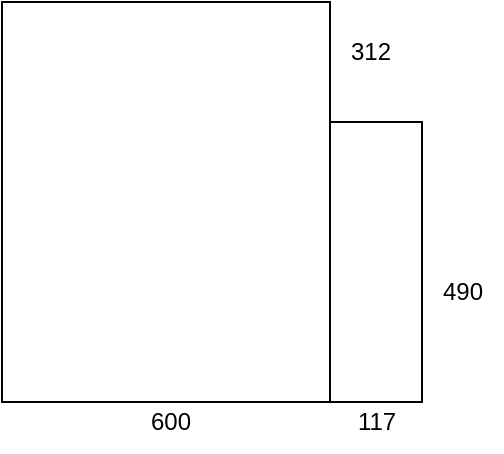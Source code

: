<mxfile version="24.6.4" type="github">
  <diagram name="Page-1" id="A-SBNeHp7N-ROw1TiE_Y">
    <mxGraphModel dx="736" dy="396" grid="1" gridSize="10" guides="1" tooltips="1" connect="1" arrows="1" fold="1" page="1" pageScale="1" pageWidth="827" pageHeight="1169" math="0" shadow="0">
      <root>
        <mxCell id="0" />
        <mxCell id="1" parent="0" />
        <mxCell id="eGYDbwZQbxpPVk4bOuxP-2" value="" style="rounded=0;whiteSpace=wrap;html=1;" vertex="1" parent="1">
          <mxGeometry x="310" y="360" width="164" height="200" as="geometry" />
        </mxCell>
        <mxCell id="eGYDbwZQbxpPVk4bOuxP-3" value="" style="rounded=0;whiteSpace=wrap;html=1;" vertex="1" parent="1">
          <mxGeometry x="474" y="420" width="46" height="140" as="geometry" />
        </mxCell>
        <mxCell id="eGYDbwZQbxpPVk4bOuxP-5" value="117" style="text;html=1;align=center;verticalAlign=middle;resizable=0;points=[];autosize=1;strokeColor=none;fillColor=none;" vertex="1" parent="1">
          <mxGeometry x="477" y="555" width="40" height="30" as="geometry" />
        </mxCell>
        <mxCell id="eGYDbwZQbxpPVk4bOuxP-6" value="312" style="text;html=1;align=center;verticalAlign=middle;resizable=0;points=[];autosize=1;strokeColor=none;fillColor=none;" vertex="1" parent="1">
          <mxGeometry x="474" y="370" width="40" height="30" as="geometry" />
        </mxCell>
        <mxCell id="eGYDbwZQbxpPVk4bOuxP-7" value="490" style="text;html=1;align=center;verticalAlign=middle;resizable=0;points=[];autosize=1;strokeColor=none;fillColor=none;" vertex="1" parent="1">
          <mxGeometry x="520" y="490" width="40" height="30" as="geometry" />
        </mxCell>
        <mxCell id="eGYDbwZQbxpPVk4bOuxP-8" value="600" style="text;html=1;align=center;verticalAlign=middle;resizable=0;points=[];autosize=1;strokeColor=none;fillColor=none;" vertex="1" parent="1">
          <mxGeometry x="374" y="555" width="40" height="30" as="geometry" />
        </mxCell>
      </root>
    </mxGraphModel>
  </diagram>
</mxfile>
